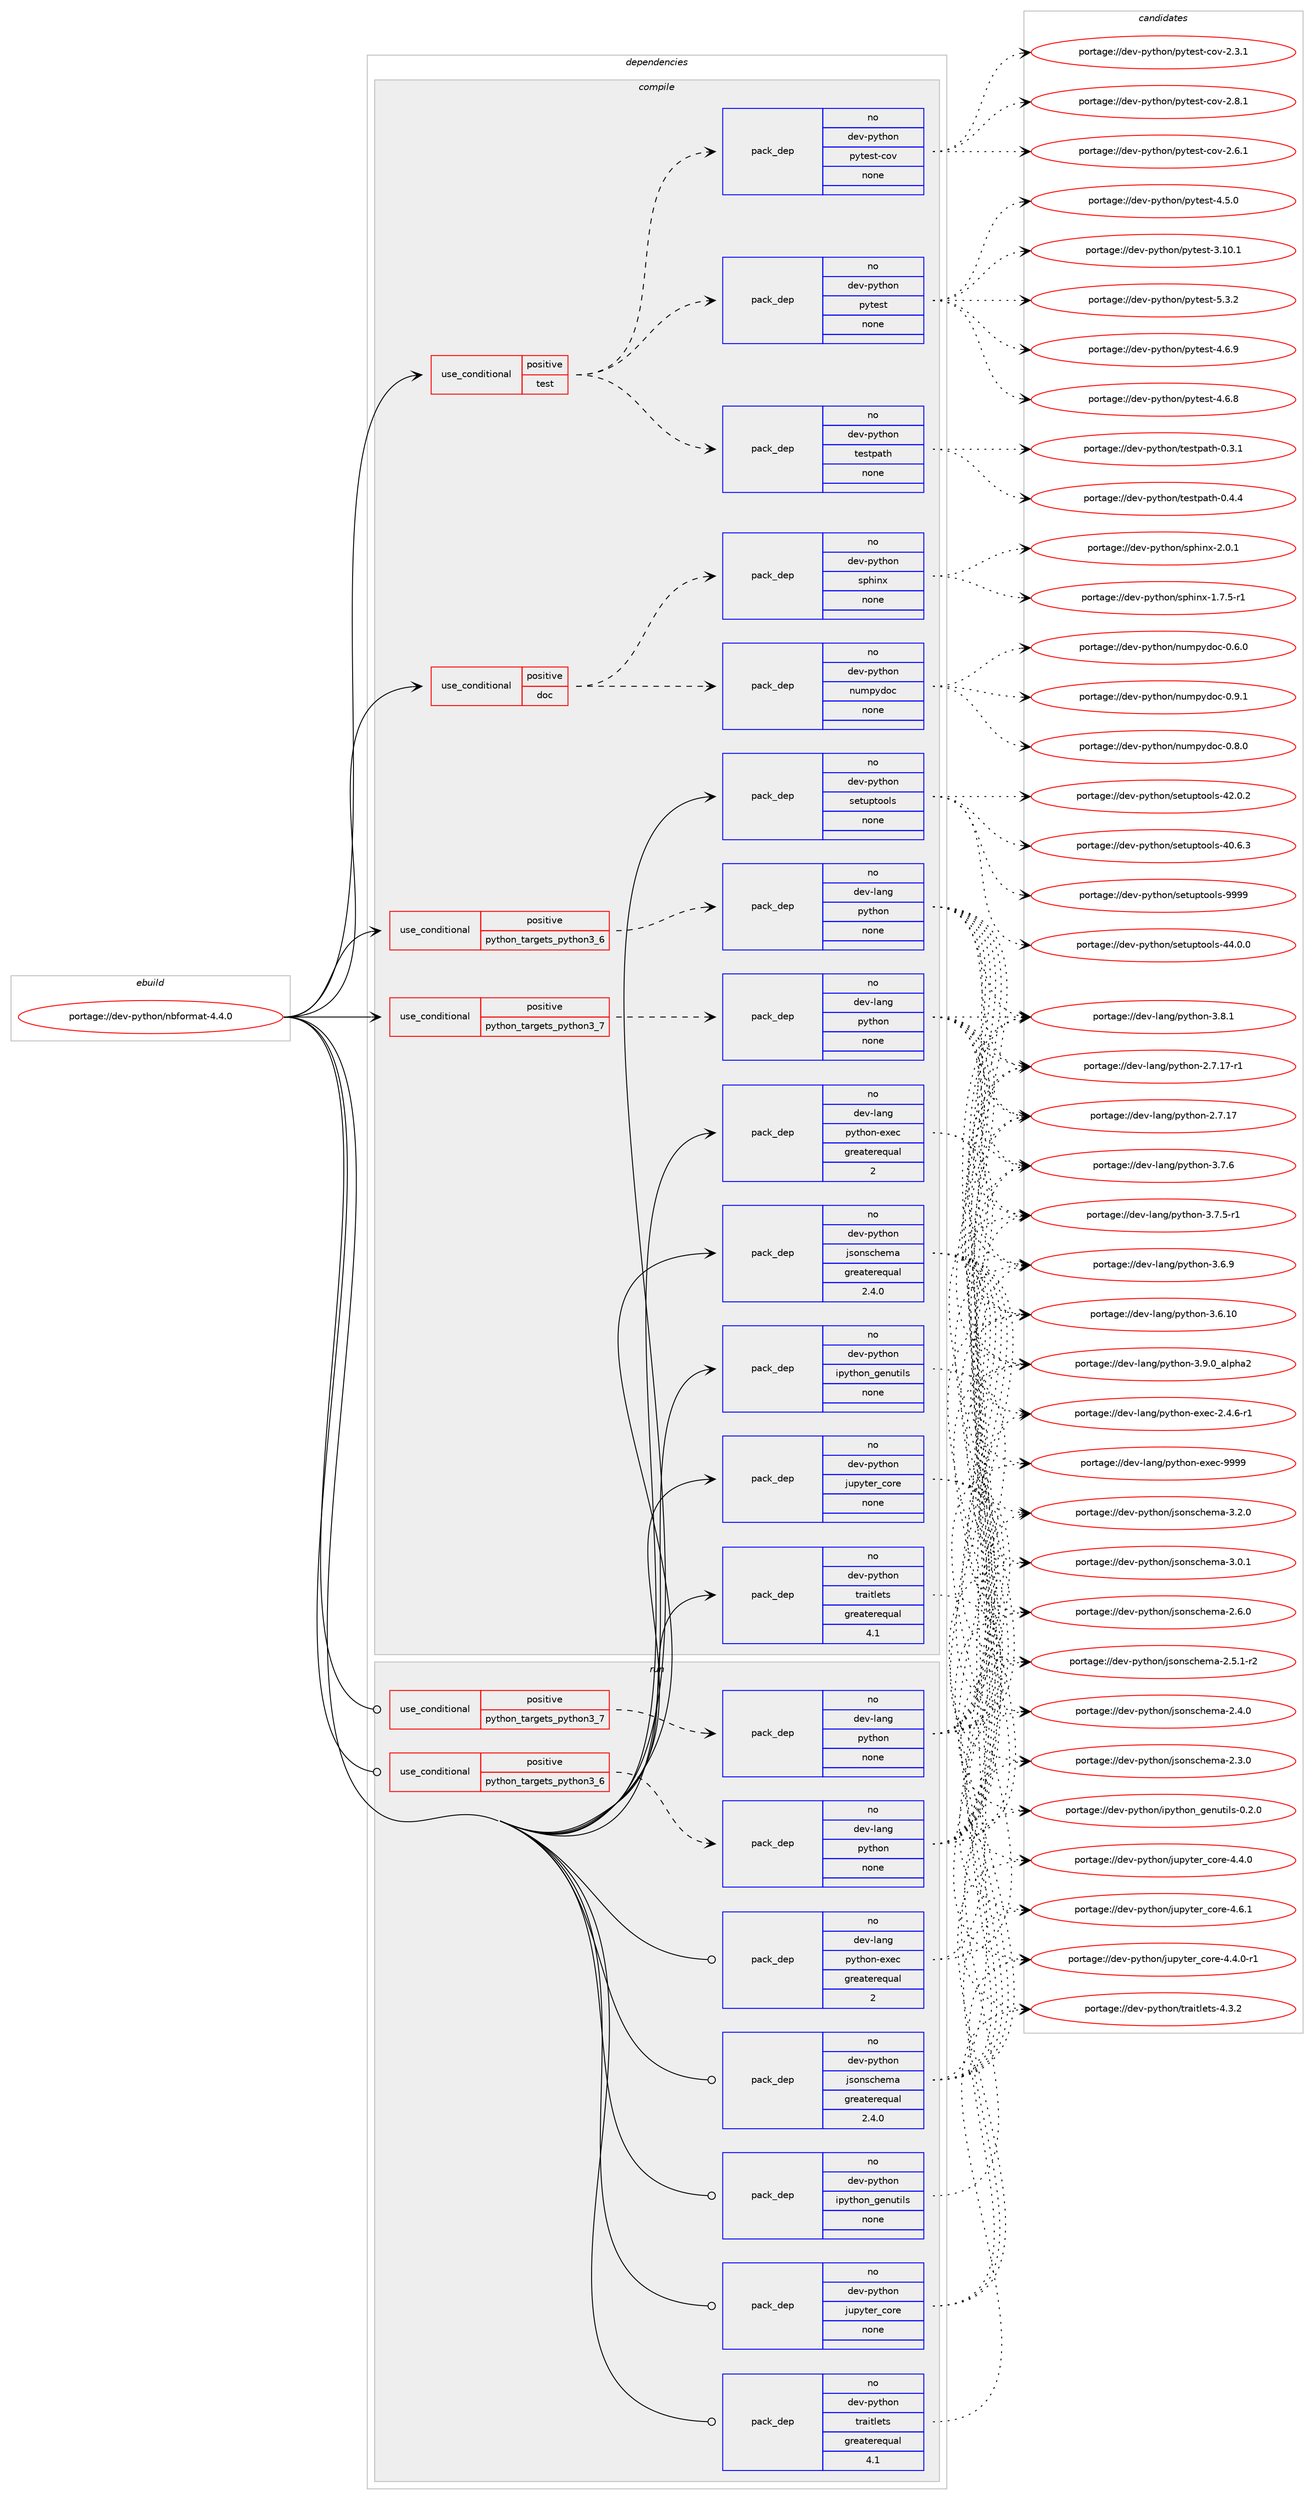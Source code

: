 digraph prolog {

# *************
# Graph options
# *************

newrank=true;
concentrate=true;
compound=true;
graph [rankdir=LR,fontname=Helvetica,fontsize=10,ranksep=1.5];#, ranksep=2.5, nodesep=0.2];
edge  [arrowhead=vee];
node  [fontname=Helvetica,fontsize=10];

# **********
# The ebuild
# **********

subgraph cluster_leftcol {
color=gray;
rank=same;
label=<<i>ebuild</i>>;
id [label="portage://dev-python/nbformat-4.4.0", color=red, width=4, href="../dev-python/nbformat-4.4.0.svg"];
}

# ****************
# The dependencies
# ****************

subgraph cluster_midcol {
color=gray;
label=<<i>dependencies</i>>;
subgraph cluster_compile {
fillcolor="#eeeeee";
style=filled;
label=<<i>compile</i>>;
subgraph cond112485 {
dependency448995 [label=<<TABLE BORDER="0" CELLBORDER="1" CELLSPACING="0" CELLPADDING="4"><TR><TD ROWSPAN="3" CELLPADDING="10">use_conditional</TD></TR><TR><TD>positive</TD></TR><TR><TD>doc</TD></TR></TABLE>>, shape=none, color=red];
subgraph pack331530 {
dependency448996 [label=<<TABLE BORDER="0" CELLBORDER="1" CELLSPACING="0" CELLPADDING="4" WIDTH="220"><TR><TD ROWSPAN="6" CELLPADDING="30">pack_dep</TD></TR><TR><TD WIDTH="110">no</TD></TR><TR><TD>dev-python</TD></TR><TR><TD>sphinx</TD></TR><TR><TD>none</TD></TR><TR><TD></TD></TR></TABLE>>, shape=none, color=blue];
}
dependency448995:e -> dependency448996:w [weight=20,style="dashed",arrowhead="vee"];
subgraph pack331531 {
dependency448997 [label=<<TABLE BORDER="0" CELLBORDER="1" CELLSPACING="0" CELLPADDING="4" WIDTH="220"><TR><TD ROWSPAN="6" CELLPADDING="30">pack_dep</TD></TR><TR><TD WIDTH="110">no</TD></TR><TR><TD>dev-python</TD></TR><TR><TD>numpydoc</TD></TR><TR><TD>none</TD></TR><TR><TD></TD></TR></TABLE>>, shape=none, color=blue];
}
dependency448995:e -> dependency448997:w [weight=20,style="dashed",arrowhead="vee"];
}
id:e -> dependency448995:w [weight=20,style="solid",arrowhead="vee"];
subgraph cond112486 {
dependency448998 [label=<<TABLE BORDER="0" CELLBORDER="1" CELLSPACING="0" CELLPADDING="4"><TR><TD ROWSPAN="3" CELLPADDING="10">use_conditional</TD></TR><TR><TD>positive</TD></TR><TR><TD>python_targets_python3_6</TD></TR></TABLE>>, shape=none, color=red];
subgraph pack331532 {
dependency448999 [label=<<TABLE BORDER="0" CELLBORDER="1" CELLSPACING="0" CELLPADDING="4" WIDTH="220"><TR><TD ROWSPAN="6" CELLPADDING="30">pack_dep</TD></TR><TR><TD WIDTH="110">no</TD></TR><TR><TD>dev-lang</TD></TR><TR><TD>python</TD></TR><TR><TD>none</TD></TR><TR><TD></TD></TR></TABLE>>, shape=none, color=blue];
}
dependency448998:e -> dependency448999:w [weight=20,style="dashed",arrowhead="vee"];
}
id:e -> dependency448998:w [weight=20,style="solid",arrowhead="vee"];
subgraph cond112487 {
dependency449000 [label=<<TABLE BORDER="0" CELLBORDER="1" CELLSPACING="0" CELLPADDING="4"><TR><TD ROWSPAN="3" CELLPADDING="10">use_conditional</TD></TR><TR><TD>positive</TD></TR><TR><TD>python_targets_python3_7</TD></TR></TABLE>>, shape=none, color=red];
subgraph pack331533 {
dependency449001 [label=<<TABLE BORDER="0" CELLBORDER="1" CELLSPACING="0" CELLPADDING="4" WIDTH="220"><TR><TD ROWSPAN="6" CELLPADDING="30">pack_dep</TD></TR><TR><TD WIDTH="110">no</TD></TR><TR><TD>dev-lang</TD></TR><TR><TD>python</TD></TR><TR><TD>none</TD></TR><TR><TD></TD></TR></TABLE>>, shape=none, color=blue];
}
dependency449000:e -> dependency449001:w [weight=20,style="dashed",arrowhead="vee"];
}
id:e -> dependency449000:w [weight=20,style="solid",arrowhead="vee"];
subgraph cond112488 {
dependency449002 [label=<<TABLE BORDER="0" CELLBORDER="1" CELLSPACING="0" CELLPADDING="4"><TR><TD ROWSPAN="3" CELLPADDING="10">use_conditional</TD></TR><TR><TD>positive</TD></TR><TR><TD>test</TD></TR></TABLE>>, shape=none, color=red];
subgraph pack331534 {
dependency449003 [label=<<TABLE BORDER="0" CELLBORDER="1" CELLSPACING="0" CELLPADDING="4" WIDTH="220"><TR><TD ROWSPAN="6" CELLPADDING="30">pack_dep</TD></TR><TR><TD WIDTH="110">no</TD></TR><TR><TD>dev-python</TD></TR><TR><TD>testpath</TD></TR><TR><TD>none</TD></TR><TR><TD></TD></TR></TABLE>>, shape=none, color=blue];
}
dependency449002:e -> dependency449003:w [weight=20,style="dashed",arrowhead="vee"];
subgraph pack331535 {
dependency449004 [label=<<TABLE BORDER="0" CELLBORDER="1" CELLSPACING="0" CELLPADDING="4" WIDTH="220"><TR><TD ROWSPAN="6" CELLPADDING="30">pack_dep</TD></TR><TR><TD WIDTH="110">no</TD></TR><TR><TD>dev-python</TD></TR><TR><TD>pytest</TD></TR><TR><TD>none</TD></TR><TR><TD></TD></TR></TABLE>>, shape=none, color=blue];
}
dependency449002:e -> dependency449004:w [weight=20,style="dashed",arrowhead="vee"];
subgraph pack331536 {
dependency449005 [label=<<TABLE BORDER="0" CELLBORDER="1" CELLSPACING="0" CELLPADDING="4" WIDTH="220"><TR><TD ROWSPAN="6" CELLPADDING="30">pack_dep</TD></TR><TR><TD WIDTH="110">no</TD></TR><TR><TD>dev-python</TD></TR><TR><TD>pytest-cov</TD></TR><TR><TD>none</TD></TR><TR><TD></TD></TR></TABLE>>, shape=none, color=blue];
}
dependency449002:e -> dependency449005:w [weight=20,style="dashed",arrowhead="vee"];
}
id:e -> dependency449002:w [weight=20,style="solid",arrowhead="vee"];
subgraph pack331537 {
dependency449006 [label=<<TABLE BORDER="0" CELLBORDER="1" CELLSPACING="0" CELLPADDING="4" WIDTH="220"><TR><TD ROWSPAN="6" CELLPADDING="30">pack_dep</TD></TR><TR><TD WIDTH="110">no</TD></TR><TR><TD>dev-lang</TD></TR><TR><TD>python-exec</TD></TR><TR><TD>greaterequal</TD></TR><TR><TD>2</TD></TR></TABLE>>, shape=none, color=blue];
}
id:e -> dependency449006:w [weight=20,style="solid",arrowhead="vee"];
subgraph pack331538 {
dependency449007 [label=<<TABLE BORDER="0" CELLBORDER="1" CELLSPACING="0" CELLPADDING="4" WIDTH="220"><TR><TD ROWSPAN="6" CELLPADDING="30">pack_dep</TD></TR><TR><TD WIDTH="110">no</TD></TR><TR><TD>dev-python</TD></TR><TR><TD>ipython_genutils</TD></TR><TR><TD>none</TD></TR><TR><TD></TD></TR></TABLE>>, shape=none, color=blue];
}
id:e -> dependency449007:w [weight=20,style="solid",arrowhead="vee"];
subgraph pack331539 {
dependency449008 [label=<<TABLE BORDER="0" CELLBORDER="1" CELLSPACING="0" CELLPADDING="4" WIDTH="220"><TR><TD ROWSPAN="6" CELLPADDING="30">pack_dep</TD></TR><TR><TD WIDTH="110">no</TD></TR><TR><TD>dev-python</TD></TR><TR><TD>jsonschema</TD></TR><TR><TD>greaterequal</TD></TR><TR><TD>2.4.0</TD></TR></TABLE>>, shape=none, color=blue];
}
id:e -> dependency449008:w [weight=20,style="solid",arrowhead="vee"];
subgraph pack331540 {
dependency449009 [label=<<TABLE BORDER="0" CELLBORDER="1" CELLSPACING="0" CELLPADDING="4" WIDTH="220"><TR><TD ROWSPAN="6" CELLPADDING="30">pack_dep</TD></TR><TR><TD WIDTH="110">no</TD></TR><TR><TD>dev-python</TD></TR><TR><TD>jupyter_core</TD></TR><TR><TD>none</TD></TR><TR><TD></TD></TR></TABLE>>, shape=none, color=blue];
}
id:e -> dependency449009:w [weight=20,style="solid",arrowhead="vee"];
subgraph pack331541 {
dependency449010 [label=<<TABLE BORDER="0" CELLBORDER="1" CELLSPACING="0" CELLPADDING="4" WIDTH="220"><TR><TD ROWSPAN="6" CELLPADDING="30">pack_dep</TD></TR><TR><TD WIDTH="110">no</TD></TR><TR><TD>dev-python</TD></TR><TR><TD>setuptools</TD></TR><TR><TD>none</TD></TR><TR><TD></TD></TR></TABLE>>, shape=none, color=blue];
}
id:e -> dependency449010:w [weight=20,style="solid",arrowhead="vee"];
subgraph pack331542 {
dependency449011 [label=<<TABLE BORDER="0" CELLBORDER="1" CELLSPACING="0" CELLPADDING="4" WIDTH="220"><TR><TD ROWSPAN="6" CELLPADDING="30">pack_dep</TD></TR><TR><TD WIDTH="110">no</TD></TR><TR><TD>dev-python</TD></TR><TR><TD>traitlets</TD></TR><TR><TD>greaterequal</TD></TR><TR><TD>4.1</TD></TR></TABLE>>, shape=none, color=blue];
}
id:e -> dependency449011:w [weight=20,style="solid",arrowhead="vee"];
}
subgraph cluster_compileandrun {
fillcolor="#eeeeee";
style=filled;
label=<<i>compile and run</i>>;
}
subgraph cluster_run {
fillcolor="#eeeeee";
style=filled;
label=<<i>run</i>>;
subgraph cond112489 {
dependency449012 [label=<<TABLE BORDER="0" CELLBORDER="1" CELLSPACING="0" CELLPADDING="4"><TR><TD ROWSPAN="3" CELLPADDING="10">use_conditional</TD></TR><TR><TD>positive</TD></TR><TR><TD>python_targets_python3_6</TD></TR></TABLE>>, shape=none, color=red];
subgraph pack331543 {
dependency449013 [label=<<TABLE BORDER="0" CELLBORDER="1" CELLSPACING="0" CELLPADDING="4" WIDTH="220"><TR><TD ROWSPAN="6" CELLPADDING="30">pack_dep</TD></TR><TR><TD WIDTH="110">no</TD></TR><TR><TD>dev-lang</TD></TR><TR><TD>python</TD></TR><TR><TD>none</TD></TR><TR><TD></TD></TR></TABLE>>, shape=none, color=blue];
}
dependency449012:e -> dependency449013:w [weight=20,style="dashed",arrowhead="vee"];
}
id:e -> dependency449012:w [weight=20,style="solid",arrowhead="odot"];
subgraph cond112490 {
dependency449014 [label=<<TABLE BORDER="0" CELLBORDER="1" CELLSPACING="0" CELLPADDING="4"><TR><TD ROWSPAN="3" CELLPADDING="10">use_conditional</TD></TR><TR><TD>positive</TD></TR><TR><TD>python_targets_python3_7</TD></TR></TABLE>>, shape=none, color=red];
subgraph pack331544 {
dependency449015 [label=<<TABLE BORDER="0" CELLBORDER="1" CELLSPACING="0" CELLPADDING="4" WIDTH="220"><TR><TD ROWSPAN="6" CELLPADDING="30">pack_dep</TD></TR><TR><TD WIDTH="110">no</TD></TR><TR><TD>dev-lang</TD></TR><TR><TD>python</TD></TR><TR><TD>none</TD></TR><TR><TD></TD></TR></TABLE>>, shape=none, color=blue];
}
dependency449014:e -> dependency449015:w [weight=20,style="dashed",arrowhead="vee"];
}
id:e -> dependency449014:w [weight=20,style="solid",arrowhead="odot"];
subgraph pack331545 {
dependency449016 [label=<<TABLE BORDER="0" CELLBORDER="1" CELLSPACING="0" CELLPADDING="4" WIDTH="220"><TR><TD ROWSPAN="6" CELLPADDING="30">pack_dep</TD></TR><TR><TD WIDTH="110">no</TD></TR><TR><TD>dev-lang</TD></TR><TR><TD>python-exec</TD></TR><TR><TD>greaterequal</TD></TR><TR><TD>2</TD></TR></TABLE>>, shape=none, color=blue];
}
id:e -> dependency449016:w [weight=20,style="solid",arrowhead="odot"];
subgraph pack331546 {
dependency449017 [label=<<TABLE BORDER="0" CELLBORDER="1" CELLSPACING="0" CELLPADDING="4" WIDTH="220"><TR><TD ROWSPAN="6" CELLPADDING="30">pack_dep</TD></TR><TR><TD WIDTH="110">no</TD></TR><TR><TD>dev-python</TD></TR><TR><TD>ipython_genutils</TD></TR><TR><TD>none</TD></TR><TR><TD></TD></TR></TABLE>>, shape=none, color=blue];
}
id:e -> dependency449017:w [weight=20,style="solid",arrowhead="odot"];
subgraph pack331547 {
dependency449018 [label=<<TABLE BORDER="0" CELLBORDER="1" CELLSPACING="0" CELLPADDING="4" WIDTH="220"><TR><TD ROWSPAN="6" CELLPADDING="30">pack_dep</TD></TR><TR><TD WIDTH="110">no</TD></TR><TR><TD>dev-python</TD></TR><TR><TD>jsonschema</TD></TR><TR><TD>greaterequal</TD></TR><TR><TD>2.4.0</TD></TR></TABLE>>, shape=none, color=blue];
}
id:e -> dependency449018:w [weight=20,style="solid",arrowhead="odot"];
subgraph pack331548 {
dependency449019 [label=<<TABLE BORDER="0" CELLBORDER="1" CELLSPACING="0" CELLPADDING="4" WIDTH="220"><TR><TD ROWSPAN="6" CELLPADDING="30">pack_dep</TD></TR><TR><TD WIDTH="110">no</TD></TR><TR><TD>dev-python</TD></TR><TR><TD>jupyter_core</TD></TR><TR><TD>none</TD></TR><TR><TD></TD></TR></TABLE>>, shape=none, color=blue];
}
id:e -> dependency449019:w [weight=20,style="solid",arrowhead="odot"];
subgraph pack331549 {
dependency449020 [label=<<TABLE BORDER="0" CELLBORDER="1" CELLSPACING="0" CELLPADDING="4" WIDTH="220"><TR><TD ROWSPAN="6" CELLPADDING="30">pack_dep</TD></TR><TR><TD WIDTH="110">no</TD></TR><TR><TD>dev-python</TD></TR><TR><TD>traitlets</TD></TR><TR><TD>greaterequal</TD></TR><TR><TD>4.1</TD></TR></TABLE>>, shape=none, color=blue];
}
id:e -> dependency449020:w [weight=20,style="solid",arrowhead="odot"];
}
}

# **************
# The candidates
# **************

subgraph cluster_choices {
rank=same;
color=gray;
label=<<i>candidates</i>>;

subgraph choice331530 {
color=black;
nodesep=1;
choice1001011184511212111610411111047115112104105110120455046484649 [label="portage://dev-python/sphinx-2.0.1", color=red, width=4,href="../dev-python/sphinx-2.0.1.svg"];
choice10010111845112121116104111110471151121041051101204549465546534511449 [label="portage://dev-python/sphinx-1.7.5-r1", color=red, width=4,href="../dev-python/sphinx-1.7.5-r1.svg"];
dependency448996:e -> choice1001011184511212111610411111047115112104105110120455046484649:w [style=dotted,weight="100"];
dependency448996:e -> choice10010111845112121116104111110471151121041051101204549465546534511449:w [style=dotted,weight="100"];
}
subgraph choice331531 {
color=black;
nodesep=1;
choice100101118451121211161041111104711011710911212110011199454846574649 [label="portage://dev-python/numpydoc-0.9.1", color=red, width=4,href="../dev-python/numpydoc-0.9.1.svg"];
choice100101118451121211161041111104711011710911212110011199454846564648 [label="portage://dev-python/numpydoc-0.8.0", color=red, width=4,href="../dev-python/numpydoc-0.8.0.svg"];
choice100101118451121211161041111104711011710911212110011199454846544648 [label="portage://dev-python/numpydoc-0.6.0", color=red, width=4,href="../dev-python/numpydoc-0.6.0.svg"];
dependency448997:e -> choice100101118451121211161041111104711011710911212110011199454846574649:w [style=dotted,weight="100"];
dependency448997:e -> choice100101118451121211161041111104711011710911212110011199454846564648:w [style=dotted,weight="100"];
dependency448997:e -> choice100101118451121211161041111104711011710911212110011199454846544648:w [style=dotted,weight="100"];
}
subgraph choice331532 {
color=black;
nodesep=1;
choice10010111845108971101034711212111610411111045514657464895971081121049750 [label="portage://dev-lang/python-3.9.0_alpha2", color=red, width=4,href="../dev-lang/python-3.9.0_alpha2.svg"];
choice100101118451089711010347112121116104111110455146564649 [label="portage://dev-lang/python-3.8.1", color=red, width=4,href="../dev-lang/python-3.8.1.svg"];
choice100101118451089711010347112121116104111110455146554654 [label="portage://dev-lang/python-3.7.6", color=red, width=4,href="../dev-lang/python-3.7.6.svg"];
choice1001011184510897110103471121211161041111104551465546534511449 [label="portage://dev-lang/python-3.7.5-r1", color=red, width=4,href="../dev-lang/python-3.7.5-r1.svg"];
choice100101118451089711010347112121116104111110455146544657 [label="portage://dev-lang/python-3.6.9", color=red, width=4,href="../dev-lang/python-3.6.9.svg"];
choice10010111845108971101034711212111610411111045514654464948 [label="portage://dev-lang/python-3.6.10", color=red, width=4,href="../dev-lang/python-3.6.10.svg"];
choice100101118451089711010347112121116104111110455046554649554511449 [label="portage://dev-lang/python-2.7.17-r1", color=red, width=4,href="../dev-lang/python-2.7.17-r1.svg"];
choice10010111845108971101034711212111610411111045504655464955 [label="portage://dev-lang/python-2.7.17", color=red, width=4,href="../dev-lang/python-2.7.17.svg"];
dependency448999:e -> choice10010111845108971101034711212111610411111045514657464895971081121049750:w [style=dotted,weight="100"];
dependency448999:e -> choice100101118451089711010347112121116104111110455146564649:w [style=dotted,weight="100"];
dependency448999:e -> choice100101118451089711010347112121116104111110455146554654:w [style=dotted,weight="100"];
dependency448999:e -> choice1001011184510897110103471121211161041111104551465546534511449:w [style=dotted,weight="100"];
dependency448999:e -> choice100101118451089711010347112121116104111110455146544657:w [style=dotted,weight="100"];
dependency448999:e -> choice10010111845108971101034711212111610411111045514654464948:w [style=dotted,weight="100"];
dependency448999:e -> choice100101118451089711010347112121116104111110455046554649554511449:w [style=dotted,weight="100"];
dependency448999:e -> choice10010111845108971101034711212111610411111045504655464955:w [style=dotted,weight="100"];
}
subgraph choice331533 {
color=black;
nodesep=1;
choice10010111845108971101034711212111610411111045514657464895971081121049750 [label="portage://dev-lang/python-3.9.0_alpha2", color=red, width=4,href="../dev-lang/python-3.9.0_alpha2.svg"];
choice100101118451089711010347112121116104111110455146564649 [label="portage://dev-lang/python-3.8.1", color=red, width=4,href="../dev-lang/python-3.8.1.svg"];
choice100101118451089711010347112121116104111110455146554654 [label="portage://dev-lang/python-3.7.6", color=red, width=4,href="../dev-lang/python-3.7.6.svg"];
choice1001011184510897110103471121211161041111104551465546534511449 [label="portage://dev-lang/python-3.7.5-r1", color=red, width=4,href="../dev-lang/python-3.7.5-r1.svg"];
choice100101118451089711010347112121116104111110455146544657 [label="portage://dev-lang/python-3.6.9", color=red, width=4,href="../dev-lang/python-3.6.9.svg"];
choice10010111845108971101034711212111610411111045514654464948 [label="portage://dev-lang/python-3.6.10", color=red, width=4,href="../dev-lang/python-3.6.10.svg"];
choice100101118451089711010347112121116104111110455046554649554511449 [label="portage://dev-lang/python-2.7.17-r1", color=red, width=4,href="../dev-lang/python-2.7.17-r1.svg"];
choice10010111845108971101034711212111610411111045504655464955 [label="portage://dev-lang/python-2.7.17", color=red, width=4,href="../dev-lang/python-2.7.17.svg"];
dependency449001:e -> choice10010111845108971101034711212111610411111045514657464895971081121049750:w [style=dotted,weight="100"];
dependency449001:e -> choice100101118451089711010347112121116104111110455146564649:w [style=dotted,weight="100"];
dependency449001:e -> choice100101118451089711010347112121116104111110455146554654:w [style=dotted,weight="100"];
dependency449001:e -> choice1001011184510897110103471121211161041111104551465546534511449:w [style=dotted,weight="100"];
dependency449001:e -> choice100101118451089711010347112121116104111110455146544657:w [style=dotted,weight="100"];
dependency449001:e -> choice10010111845108971101034711212111610411111045514654464948:w [style=dotted,weight="100"];
dependency449001:e -> choice100101118451089711010347112121116104111110455046554649554511449:w [style=dotted,weight="100"];
dependency449001:e -> choice10010111845108971101034711212111610411111045504655464955:w [style=dotted,weight="100"];
}
subgraph choice331534 {
color=black;
nodesep=1;
choice100101118451121211161041111104711610111511611297116104454846524652 [label="portage://dev-python/testpath-0.4.4", color=red, width=4,href="../dev-python/testpath-0.4.4.svg"];
choice100101118451121211161041111104711610111511611297116104454846514649 [label="portage://dev-python/testpath-0.3.1", color=red, width=4,href="../dev-python/testpath-0.3.1.svg"];
dependency449003:e -> choice100101118451121211161041111104711610111511611297116104454846524652:w [style=dotted,weight="100"];
dependency449003:e -> choice100101118451121211161041111104711610111511611297116104454846514649:w [style=dotted,weight="100"];
}
subgraph choice331535 {
color=black;
nodesep=1;
choice1001011184511212111610411111047112121116101115116455346514650 [label="portage://dev-python/pytest-5.3.2", color=red, width=4,href="../dev-python/pytest-5.3.2.svg"];
choice1001011184511212111610411111047112121116101115116455246544657 [label="portage://dev-python/pytest-4.6.9", color=red, width=4,href="../dev-python/pytest-4.6.9.svg"];
choice1001011184511212111610411111047112121116101115116455246544656 [label="portage://dev-python/pytest-4.6.8", color=red, width=4,href="../dev-python/pytest-4.6.8.svg"];
choice1001011184511212111610411111047112121116101115116455246534648 [label="portage://dev-python/pytest-4.5.0", color=red, width=4,href="../dev-python/pytest-4.5.0.svg"];
choice100101118451121211161041111104711212111610111511645514649484649 [label="portage://dev-python/pytest-3.10.1", color=red, width=4,href="../dev-python/pytest-3.10.1.svg"];
dependency449004:e -> choice1001011184511212111610411111047112121116101115116455346514650:w [style=dotted,weight="100"];
dependency449004:e -> choice1001011184511212111610411111047112121116101115116455246544657:w [style=dotted,weight="100"];
dependency449004:e -> choice1001011184511212111610411111047112121116101115116455246544656:w [style=dotted,weight="100"];
dependency449004:e -> choice1001011184511212111610411111047112121116101115116455246534648:w [style=dotted,weight="100"];
dependency449004:e -> choice100101118451121211161041111104711212111610111511645514649484649:w [style=dotted,weight="100"];
}
subgraph choice331536 {
color=black;
nodesep=1;
choice10010111845112121116104111110471121211161011151164599111118455046564649 [label="portage://dev-python/pytest-cov-2.8.1", color=red, width=4,href="../dev-python/pytest-cov-2.8.1.svg"];
choice10010111845112121116104111110471121211161011151164599111118455046544649 [label="portage://dev-python/pytest-cov-2.6.1", color=red, width=4,href="../dev-python/pytest-cov-2.6.1.svg"];
choice10010111845112121116104111110471121211161011151164599111118455046514649 [label="portage://dev-python/pytest-cov-2.3.1", color=red, width=4,href="../dev-python/pytest-cov-2.3.1.svg"];
dependency449005:e -> choice10010111845112121116104111110471121211161011151164599111118455046564649:w [style=dotted,weight="100"];
dependency449005:e -> choice10010111845112121116104111110471121211161011151164599111118455046544649:w [style=dotted,weight="100"];
dependency449005:e -> choice10010111845112121116104111110471121211161011151164599111118455046514649:w [style=dotted,weight="100"];
}
subgraph choice331537 {
color=black;
nodesep=1;
choice10010111845108971101034711212111610411111045101120101994557575757 [label="portage://dev-lang/python-exec-9999", color=red, width=4,href="../dev-lang/python-exec-9999.svg"];
choice10010111845108971101034711212111610411111045101120101994550465246544511449 [label="portage://dev-lang/python-exec-2.4.6-r1", color=red, width=4,href="../dev-lang/python-exec-2.4.6-r1.svg"];
dependency449006:e -> choice10010111845108971101034711212111610411111045101120101994557575757:w [style=dotted,weight="100"];
dependency449006:e -> choice10010111845108971101034711212111610411111045101120101994550465246544511449:w [style=dotted,weight="100"];
}
subgraph choice331538 {
color=black;
nodesep=1;
choice100101118451121211161041111104710511212111610411111095103101110117116105108115454846504648 [label="portage://dev-python/ipython_genutils-0.2.0", color=red, width=4,href="../dev-python/ipython_genutils-0.2.0.svg"];
dependency449007:e -> choice100101118451121211161041111104710511212111610411111095103101110117116105108115454846504648:w [style=dotted,weight="100"];
}
subgraph choice331539 {
color=black;
nodesep=1;
choice10010111845112121116104111110471061151111101159910410110997455146504648 [label="portage://dev-python/jsonschema-3.2.0", color=red, width=4,href="../dev-python/jsonschema-3.2.0.svg"];
choice10010111845112121116104111110471061151111101159910410110997455146484649 [label="portage://dev-python/jsonschema-3.0.1", color=red, width=4,href="../dev-python/jsonschema-3.0.1.svg"];
choice10010111845112121116104111110471061151111101159910410110997455046544648 [label="portage://dev-python/jsonschema-2.6.0", color=red, width=4,href="../dev-python/jsonschema-2.6.0.svg"];
choice100101118451121211161041111104710611511111011599104101109974550465346494511450 [label="portage://dev-python/jsonschema-2.5.1-r2", color=red, width=4,href="../dev-python/jsonschema-2.5.1-r2.svg"];
choice10010111845112121116104111110471061151111101159910410110997455046524648 [label="portage://dev-python/jsonschema-2.4.0", color=red, width=4,href="../dev-python/jsonschema-2.4.0.svg"];
choice10010111845112121116104111110471061151111101159910410110997455046514648 [label="portage://dev-python/jsonschema-2.3.0", color=red, width=4,href="../dev-python/jsonschema-2.3.0.svg"];
dependency449008:e -> choice10010111845112121116104111110471061151111101159910410110997455146504648:w [style=dotted,weight="100"];
dependency449008:e -> choice10010111845112121116104111110471061151111101159910410110997455146484649:w [style=dotted,weight="100"];
dependency449008:e -> choice10010111845112121116104111110471061151111101159910410110997455046544648:w [style=dotted,weight="100"];
dependency449008:e -> choice100101118451121211161041111104710611511111011599104101109974550465346494511450:w [style=dotted,weight="100"];
dependency449008:e -> choice10010111845112121116104111110471061151111101159910410110997455046524648:w [style=dotted,weight="100"];
dependency449008:e -> choice10010111845112121116104111110471061151111101159910410110997455046514648:w [style=dotted,weight="100"];
}
subgraph choice331540 {
color=black;
nodesep=1;
choice10010111845112121116104111110471061171121211161011149599111114101455246544649 [label="portage://dev-python/jupyter_core-4.6.1", color=red, width=4,href="../dev-python/jupyter_core-4.6.1.svg"];
choice100101118451121211161041111104710611711212111610111495991111141014552465246484511449 [label="portage://dev-python/jupyter_core-4.4.0-r1", color=red, width=4,href="../dev-python/jupyter_core-4.4.0-r1.svg"];
choice10010111845112121116104111110471061171121211161011149599111114101455246524648 [label="portage://dev-python/jupyter_core-4.4.0", color=red, width=4,href="../dev-python/jupyter_core-4.4.0.svg"];
dependency449009:e -> choice10010111845112121116104111110471061171121211161011149599111114101455246544649:w [style=dotted,weight="100"];
dependency449009:e -> choice100101118451121211161041111104710611711212111610111495991111141014552465246484511449:w [style=dotted,weight="100"];
dependency449009:e -> choice10010111845112121116104111110471061171121211161011149599111114101455246524648:w [style=dotted,weight="100"];
}
subgraph choice331541 {
color=black;
nodesep=1;
choice10010111845112121116104111110471151011161171121161111111081154557575757 [label="portage://dev-python/setuptools-9999", color=red, width=4,href="../dev-python/setuptools-9999.svg"];
choice100101118451121211161041111104711510111611711211611111110811545525246484648 [label="portage://dev-python/setuptools-44.0.0", color=red, width=4,href="../dev-python/setuptools-44.0.0.svg"];
choice100101118451121211161041111104711510111611711211611111110811545525046484650 [label="portage://dev-python/setuptools-42.0.2", color=red, width=4,href="../dev-python/setuptools-42.0.2.svg"];
choice100101118451121211161041111104711510111611711211611111110811545524846544651 [label="portage://dev-python/setuptools-40.6.3", color=red, width=4,href="../dev-python/setuptools-40.6.3.svg"];
dependency449010:e -> choice10010111845112121116104111110471151011161171121161111111081154557575757:w [style=dotted,weight="100"];
dependency449010:e -> choice100101118451121211161041111104711510111611711211611111110811545525246484648:w [style=dotted,weight="100"];
dependency449010:e -> choice100101118451121211161041111104711510111611711211611111110811545525046484650:w [style=dotted,weight="100"];
dependency449010:e -> choice100101118451121211161041111104711510111611711211611111110811545524846544651:w [style=dotted,weight="100"];
}
subgraph choice331542 {
color=black;
nodesep=1;
choice100101118451121211161041111104711611497105116108101116115455246514650 [label="portage://dev-python/traitlets-4.3.2", color=red, width=4,href="../dev-python/traitlets-4.3.2.svg"];
dependency449011:e -> choice100101118451121211161041111104711611497105116108101116115455246514650:w [style=dotted,weight="100"];
}
subgraph choice331543 {
color=black;
nodesep=1;
choice10010111845108971101034711212111610411111045514657464895971081121049750 [label="portage://dev-lang/python-3.9.0_alpha2", color=red, width=4,href="../dev-lang/python-3.9.0_alpha2.svg"];
choice100101118451089711010347112121116104111110455146564649 [label="portage://dev-lang/python-3.8.1", color=red, width=4,href="../dev-lang/python-3.8.1.svg"];
choice100101118451089711010347112121116104111110455146554654 [label="portage://dev-lang/python-3.7.6", color=red, width=4,href="../dev-lang/python-3.7.6.svg"];
choice1001011184510897110103471121211161041111104551465546534511449 [label="portage://dev-lang/python-3.7.5-r1", color=red, width=4,href="../dev-lang/python-3.7.5-r1.svg"];
choice100101118451089711010347112121116104111110455146544657 [label="portage://dev-lang/python-3.6.9", color=red, width=4,href="../dev-lang/python-3.6.9.svg"];
choice10010111845108971101034711212111610411111045514654464948 [label="portage://dev-lang/python-3.6.10", color=red, width=4,href="../dev-lang/python-3.6.10.svg"];
choice100101118451089711010347112121116104111110455046554649554511449 [label="portage://dev-lang/python-2.7.17-r1", color=red, width=4,href="../dev-lang/python-2.7.17-r1.svg"];
choice10010111845108971101034711212111610411111045504655464955 [label="portage://dev-lang/python-2.7.17", color=red, width=4,href="../dev-lang/python-2.7.17.svg"];
dependency449013:e -> choice10010111845108971101034711212111610411111045514657464895971081121049750:w [style=dotted,weight="100"];
dependency449013:e -> choice100101118451089711010347112121116104111110455146564649:w [style=dotted,weight="100"];
dependency449013:e -> choice100101118451089711010347112121116104111110455146554654:w [style=dotted,weight="100"];
dependency449013:e -> choice1001011184510897110103471121211161041111104551465546534511449:w [style=dotted,weight="100"];
dependency449013:e -> choice100101118451089711010347112121116104111110455146544657:w [style=dotted,weight="100"];
dependency449013:e -> choice10010111845108971101034711212111610411111045514654464948:w [style=dotted,weight="100"];
dependency449013:e -> choice100101118451089711010347112121116104111110455046554649554511449:w [style=dotted,weight="100"];
dependency449013:e -> choice10010111845108971101034711212111610411111045504655464955:w [style=dotted,weight="100"];
}
subgraph choice331544 {
color=black;
nodesep=1;
choice10010111845108971101034711212111610411111045514657464895971081121049750 [label="portage://dev-lang/python-3.9.0_alpha2", color=red, width=4,href="../dev-lang/python-3.9.0_alpha2.svg"];
choice100101118451089711010347112121116104111110455146564649 [label="portage://dev-lang/python-3.8.1", color=red, width=4,href="../dev-lang/python-3.8.1.svg"];
choice100101118451089711010347112121116104111110455146554654 [label="portage://dev-lang/python-3.7.6", color=red, width=4,href="../dev-lang/python-3.7.6.svg"];
choice1001011184510897110103471121211161041111104551465546534511449 [label="portage://dev-lang/python-3.7.5-r1", color=red, width=4,href="../dev-lang/python-3.7.5-r1.svg"];
choice100101118451089711010347112121116104111110455146544657 [label="portage://dev-lang/python-3.6.9", color=red, width=4,href="../dev-lang/python-3.6.9.svg"];
choice10010111845108971101034711212111610411111045514654464948 [label="portage://dev-lang/python-3.6.10", color=red, width=4,href="../dev-lang/python-3.6.10.svg"];
choice100101118451089711010347112121116104111110455046554649554511449 [label="portage://dev-lang/python-2.7.17-r1", color=red, width=4,href="../dev-lang/python-2.7.17-r1.svg"];
choice10010111845108971101034711212111610411111045504655464955 [label="portage://dev-lang/python-2.7.17", color=red, width=4,href="../dev-lang/python-2.7.17.svg"];
dependency449015:e -> choice10010111845108971101034711212111610411111045514657464895971081121049750:w [style=dotted,weight="100"];
dependency449015:e -> choice100101118451089711010347112121116104111110455146564649:w [style=dotted,weight="100"];
dependency449015:e -> choice100101118451089711010347112121116104111110455146554654:w [style=dotted,weight="100"];
dependency449015:e -> choice1001011184510897110103471121211161041111104551465546534511449:w [style=dotted,weight="100"];
dependency449015:e -> choice100101118451089711010347112121116104111110455146544657:w [style=dotted,weight="100"];
dependency449015:e -> choice10010111845108971101034711212111610411111045514654464948:w [style=dotted,weight="100"];
dependency449015:e -> choice100101118451089711010347112121116104111110455046554649554511449:w [style=dotted,weight="100"];
dependency449015:e -> choice10010111845108971101034711212111610411111045504655464955:w [style=dotted,weight="100"];
}
subgraph choice331545 {
color=black;
nodesep=1;
choice10010111845108971101034711212111610411111045101120101994557575757 [label="portage://dev-lang/python-exec-9999", color=red, width=4,href="../dev-lang/python-exec-9999.svg"];
choice10010111845108971101034711212111610411111045101120101994550465246544511449 [label="portage://dev-lang/python-exec-2.4.6-r1", color=red, width=4,href="../dev-lang/python-exec-2.4.6-r1.svg"];
dependency449016:e -> choice10010111845108971101034711212111610411111045101120101994557575757:w [style=dotted,weight="100"];
dependency449016:e -> choice10010111845108971101034711212111610411111045101120101994550465246544511449:w [style=dotted,weight="100"];
}
subgraph choice331546 {
color=black;
nodesep=1;
choice100101118451121211161041111104710511212111610411111095103101110117116105108115454846504648 [label="portage://dev-python/ipython_genutils-0.2.0", color=red, width=4,href="../dev-python/ipython_genutils-0.2.0.svg"];
dependency449017:e -> choice100101118451121211161041111104710511212111610411111095103101110117116105108115454846504648:w [style=dotted,weight="100"];
}
subgraph choice331547 {
color=black;
nodesep=1;
choice10010111845112121116104111110471061151111101159910410110997455146504648 [label="portage://dev-python/jsonschema-3.2.0", color=red, width=4,href="../dev-python/jsonschema-3.2.0.svg"];
choice10010111845112121116104111110471061151111101159910410110997455146484649 [label="portage://dev-python/jsonschema-3.0.1", color=red, width=4,href="../dev-python/jsonschema-3.0.1.svg"];
choice10010111845112121116104111110471061151111101159910410110997455046544648 [label="portage://dev-python/jsonschema-2.6.0", color=red, width=4,href="../dev-python/jsonschema-2.6.0.svg"];
choice100101118451121211161041111104710611511111011599104101109974550465346494511450 [label="portage://dev-python/jsonschema-2.5.1-r2", color=red, width=4,href="../dev-python/jsonschema-2.5.1-r2.svg"];
choice10010111845112121116104111110471061151111101159910410110997455046524648 [label="portage://dev-python/jsonschema-2.4.0", color=red, width=4,href="../dev-python/jsonschema-2.4.0.svg"];
choice10010111845112121116104111110471061151111101159910410110997455046514648 [label="portage://dev-python/jsonschema-2.3.0", color=red, width=4,href="../dev-python/jsonschema-2.3.0.svg"];
dependency449018:e -> choice10010111845112121116104111110471061151111101159910410110997455146504648:w [style=dotted,weight="100"];
dependency449018:e -> choice10010111845112121116104111110471061151111101159910410110997455146484649:w [style=dotted,weight="100"];
dependency449018:e -> choice10010111845112121116104111110471061151111101159910410110997455046544648:w [style=dotted,weight="100"];
dependency449018:e -> choice100101118451121211161041111104710611511111011599104101109974550465346494511450:w [style=dotted,weight="100"];
dependency449018:e -> choice10010111845112121116104111110471061151111101159910410110997455046524648:w [style=dotted,weight="100"];
dependency449018:e -> choice10010111845112121116104111110471061151111101159910410110997455046514648:w [style=dotted,weight="100"];
}
subgraph choice331548 {
color=black;
nodesep=1;
choice10010111845112121116104111110471061171121211161011149599111114101455246544649 [label="portage://dev-python/jupyter_core-4.6.1", color=red, width=4,href="../dev-python/jupyter_core-4.6.1.svg"];
choice100101118451121211161041111104710611711212111610111495991111141014552465246484511449 [label="portage://dev-python/jupyter_core-4.4.0-r1", color=red, width=4,href="../dev-python/jupyter_core-4.4.0-r1.svg"];
choice10010111845112121116104111110471061171121211161011149599111114101455246524648 [label="portage://dev-python/jupyter_core-4.4.0", color=red, width=4,href="../dev-python/jupyter_core-4.4.0.svg"];
dependency449019:e -> choice10010111845112121116104111110471061171121211161011149599111114101455246544649:w [style=dotted,weight="100"];
dependency449019:e -> choice100101118451121211161041111104710611711212111610111495991111141014552465246484511449:w [style=dotted,weight="100"];
dependency449019:e -> choice10010111845112121116104111110471061171121211161011149599111114101455246524648:w [style=dotted,weight="100"];
}
subgraph choice331549 {
color=black;
nodesep=1;
choice100101118451121211161041111104711611497105116108101116115455246514650 [label="portage://dev-python/traitlets-4.3.2", color=red, width=4,href="../dev-python/traitlets-4.3.2.svg"];
dependency449020:e -> choice100101118451121211161041111104711611497105116108101116115455246514650:w [style=dotted,weight="100"];
}
}

}
